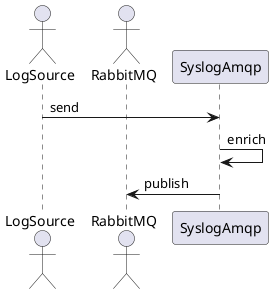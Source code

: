 @startuml

actor LogSource
actor RabbitMQ

LogSource -> SyslogAmqp: send
SyslogAmqp -> SyslogAmqp: enrich
SyslogAmqp -> RabbitMQ: publish
@enduml